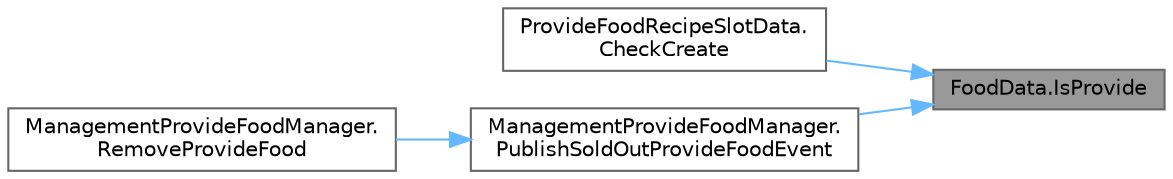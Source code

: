 digraph "FoodData.IsProvide"
{
 // LATEX_PDF_SIZE
  bgcolor="transparent";
  edge [fontname=Helvetica,fontsize=10,labelfontname=Helvetica,labelfontsize=10];
  node [fontname=Helvetica,fontsize=10,shape=box,height=0.2,width=0.4];
  rankdir="RL";
  Node1 [id="Node000001",label="FoodData.IsProvide",height=0.2,width=0.4,color="gray40", fillcolor="grey60", style="filled", fontcolor="black",tooltip="引数料理が提供できるか確認するメソッド"];
  Node1 -> Node2 [id="edge1_Node000001_Node000002",dir="back",color="steelblue1",style="solid",tooltip=" "];
  Node2 [id="Node000002",label="ProvideFoodRecipeSlotData.\lCheckCreate",height=0.2,width=0.4,color="grey40", fillcolor="white", style="filled",URL="$class_provide_food_recipe_slot_data.html#aad746db93cdc05b05d2a726b2b16eca1",tooltip=" "];
  Node1 -> Node3 [id="edge2_Node000001_Node000003",dir="back",color="steelblue1",style="solid",tooltip=" "];
  Node3 [id="Node000003",label="ManagementProvideFoodManager.\lPublishSoldOutProvideFoodEvent",height=0.2,width=0.4,color="grey40", fillcolor="white", style="filled",URL="$class_management_provide_food_manager.html#a3b3055ecffcd3d4e162acd1804e7c03a",tooltip=" "];
  Node3 -> Node4 [id="edge3_Node000003_Node000004",dir="back",color="steelblue1",style="solid",tooltip=" "];
  Node4 [id="Node000004",label="ManagementProvideFoodManager.\lRemoveProvideFood",height=0.2,width=0.4,color="grey40", fillcolor="white", style="filled",URL="$class_management_provide_food_manager.html#ad3435eb3155d8eda67d4bf017a65de04",tooltip="必要素材を取り除く"];
}
